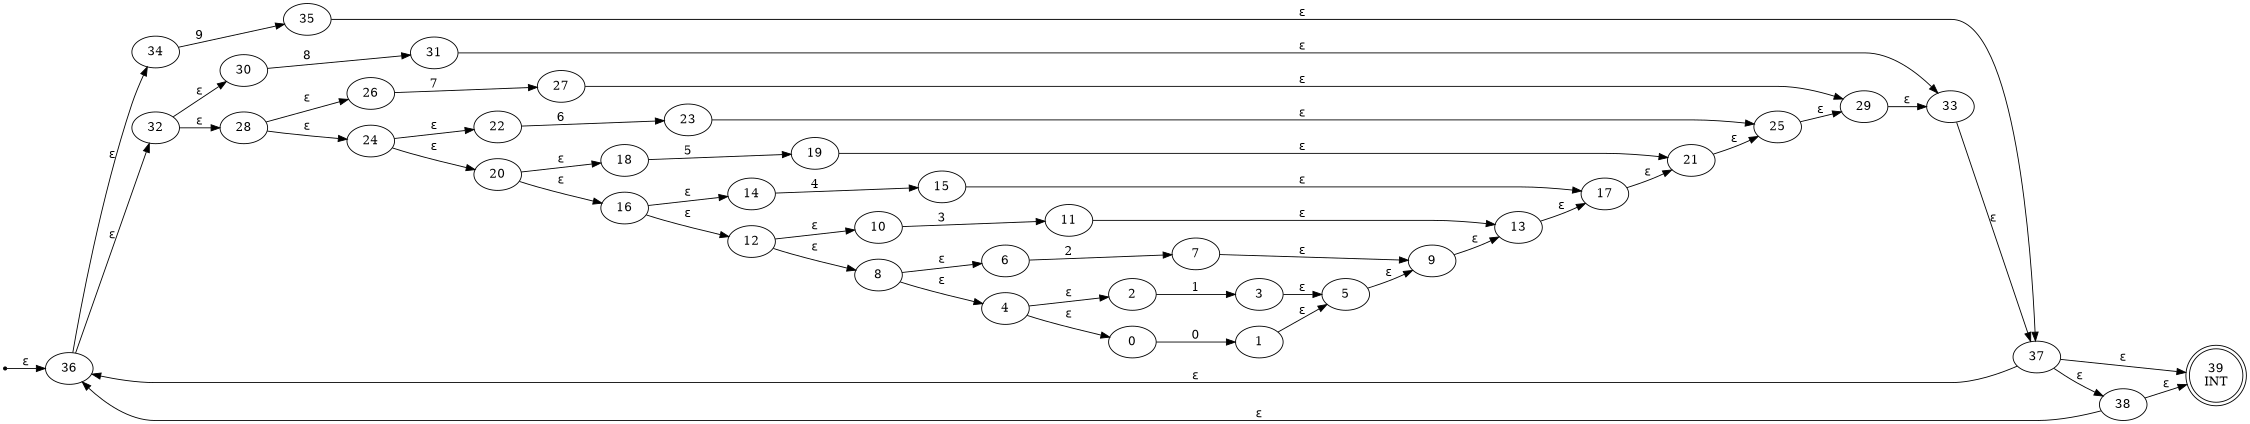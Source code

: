 digraph NFA {
  rankdir=LR;
  size="15,10";
  dpi=300;
  start [shape=point];
  39 [shape=doublecircle, label="39\nINT"];
  start -> 36 [ label = "ε" ];
  34 -> 35 [ label = "9" ];
  30 -> 31 [ label = "8" ];
  26 -> 27 [ label = "7" ];
  22 -> 23 [ label = "6" ];
  18 -> 19 [ label = "5" ];
  14 -> 15 [ label = "4" ];
  10 -> 11 [ label = "3" ];
  6 -> 7 [ label = "2" ];
  2 -> 3 [ label = "1" ];
  0 -> 1 [ label = "0" ];
  4 -> 2 [ label = "ε" ];
  4 -> 0 [ label = "ε" ];
  3 -> 5 [ label = "ε" ];
  1 -> 5 [ label = "ε" ];
  8 -> 6 [ label = "ε" ];
  8 -> 4 [ label = "ε" ];
  7 -> 9 [ label = "ε" ];
  5 -> 9 [ label = "ε" ];
  12 -> 10 [ label = "ε" ];
  12 -> 8 [ label = "ε" ];
  11 -> 13 [ label = "ε" ];
  9 -> 13 [ label = "ε" ];
  16 -> 14 [ label = "ε" ];
  16 -> 12 [ label = "ε" ];
  15 -> 17 [ label = "ε" ];
  13 -> 17 [ label = "ε" ];
  20 -> 18 [ label = "ε" ];
  20 -> 16 [ label = "ε" ];
  19 -> 21 [ label = "ε" ];
  17 -> 21 [ label = "ε" ];
  24 -> 22 [ label = "ε" ];
  24 -> 20 [ label = "ε" ];
  23 -> 25 [ label = "ε" ];
  21 -> 25 [ label = "ε" ];
  28 -> 26 [ label = "ε" ];
  28 -> 24 [ label = "ε" ];
  27 -> 29 [ label = "ε" ];
  25 -> 29 [ label = "ε" ];
  32 -> 30 [ label = "ε" ];
  32 -> 28 [ label = "ε" ];
  31 -> 33 [ label = "ε" ];
  29 -> 33 [ label = "ε" ];
  36 -> 34 [ label = "ε" ];
  36 -> 32 [ label = "ε" ];
  35 -> 37 [ label = "ε" ];
  33 -> 37 [ label = "ε" ];
  38 -> 36 [ label = "ε" ];
  38 -> 39 [ label = "ε" ];
  37 -> 39 [ label = "ε" ];
  37 -> 36 [ label = "ε" ];
  37 -> 38 [ label = "ε" ];
}